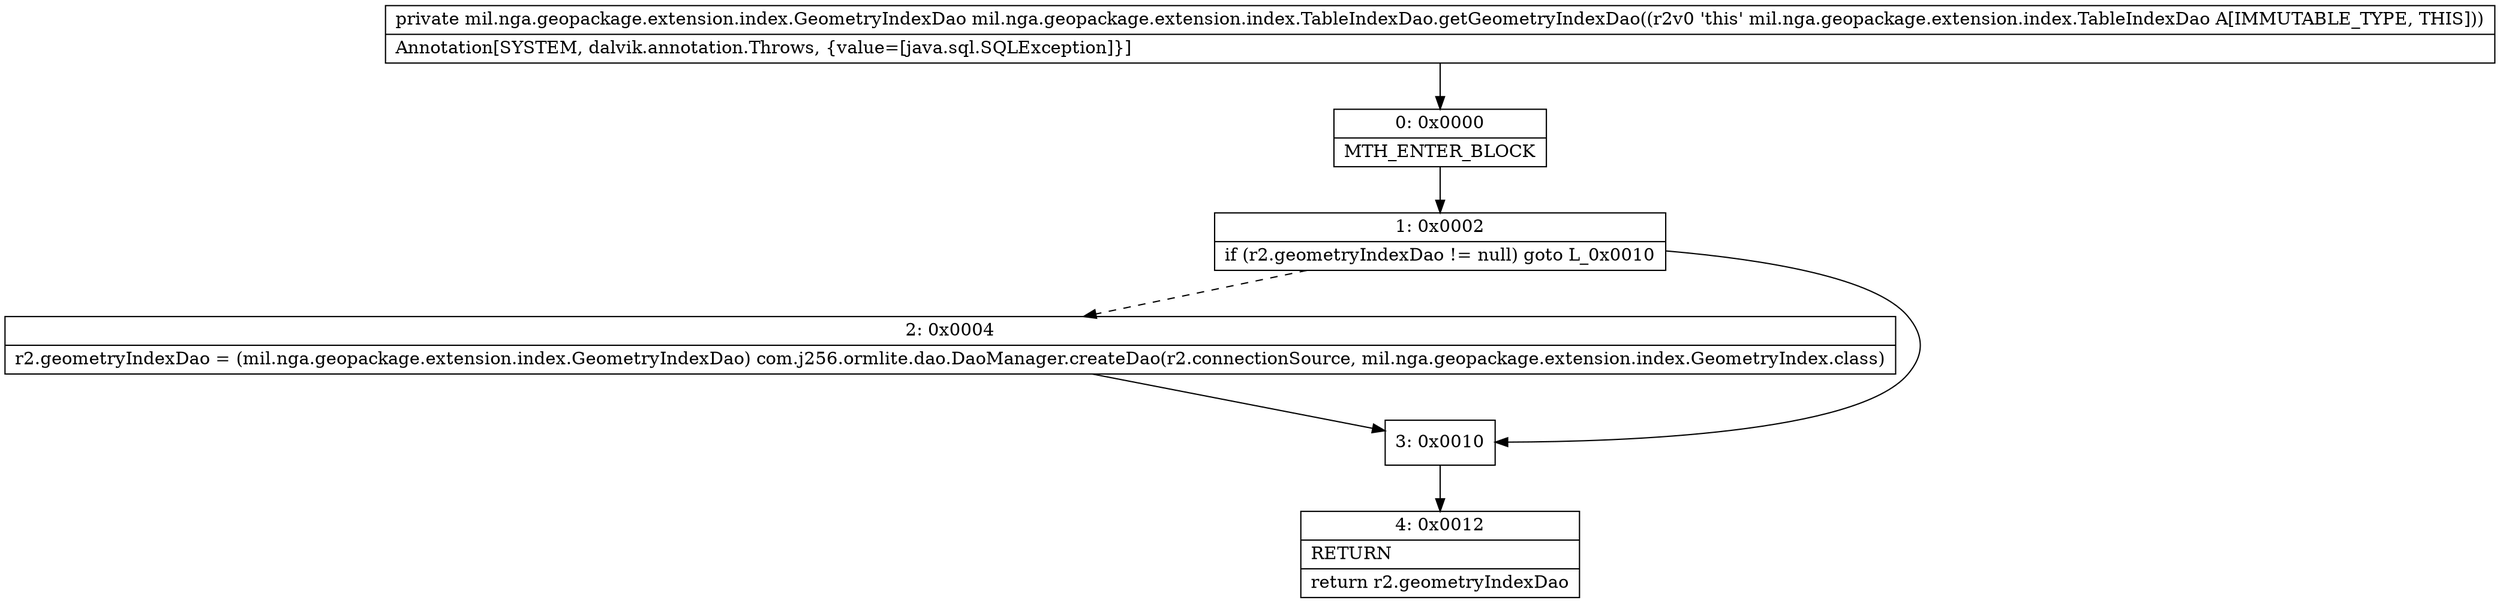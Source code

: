 digraph "CFG formil.nga.geopackage.extension.index.TableIndexDao.getGeometryIndexDao()Lmil\/nga\/geopackage\/extension\/index\/GeometryIndexDao;" {
Node_0 [shape=record,label="{0\:\ 0x0000|MTH_ENTER_BLOCK\l}"];
Node_1 [shape=record,label="{1\:\ 0x0002|if (r2.geometryIndexDao != null) goto L_0x0010\l}"];
Node_2 [shape=record,label="{2\:\ 0x0004|r2.geometryIndexDao = (mil.nga.geopackage.extension.index.GeometryIndexDao) com.j256.ormlite.dao.DaoManager.createDao(r2.connectionSource, mil.nga.geopackage.extension.index.GeometryIndex.class)\l}"];
Node_3 [shape=record,label="{3\:\ 0x0010}"];
Node_4 [shape=record,label="{4\:\ 0x0012|RETURN\l|return r2.geometryIndexDao\l}"];
MethodNode[shape=record,label="{private mil.nga.geopackage.extension.index.GeometryIndexDao mil.nga.geopackage.extension.index.TableIndexDao.getGeometryIndexDao((r2v0 'this' mil.nga.geopackage.extension.index.TableIndexDao A[IMMUTABLE_TYPE, THIS]))  | Annotation[SYSTEM, dalvik.annotation.Throws, \{value=[java.sql.SQLException]\}]\l}"];
MethodNode -> Node_0;
Node_0 -> Node_1;
Node_1 -> Node_2[style=dashed];
Node_1 -> Node_3;
Node_2 -> Node_3;
Node_3 -> Node_4;
}

